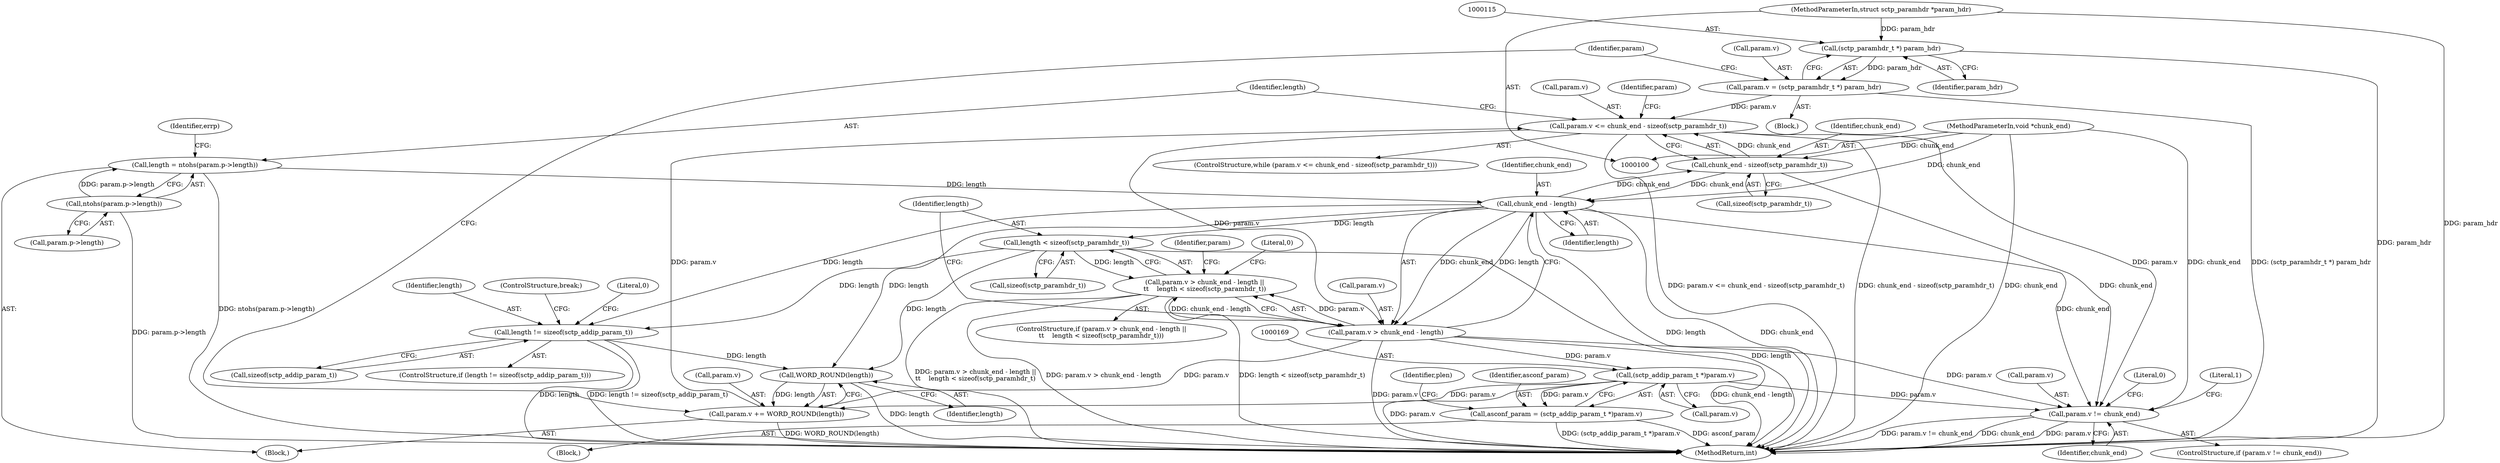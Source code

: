 digraph "1_linux_9de7922bc709eee2f609cd01d98aaedc4cf5ea74_0@API" {
"1000118" [label="(Call,param.v <= chunk_end - sizeof(sctp_paramhdr_t))"];
"1000204" [label="(Call,param.v += WORD_ROUND(length))"];
"1000208" [label="(Call,WORD_ROUND(length))"];
"1000150" [label="(Call,length < sizeof(sctp_paramhdr_t))"];
"1000147" [label="(Call,chunk_end - length)"];
"1000122" [label="(Call,chunk_end - sizeof(sctp_paramhdr_t))"];
"1000103" [label="(MethodParameterIn,void *chunk_end)"];
"1000127" [label="(Call,length = ntohs(param.p->length))"];
"1000129" [label="(Call,ntohs(param.p->length))"];
"1000195" [label="(Call,length != sizeof(sctp_addip_param_t))"];
"1000143" [label="(Call,param.v > chunk_end - length)"];
"1000118" [label="(Call,param.v <= chunk_end - sizeof(sctp_paramhdr_t))"];
"1000110" [label="(Call,param.v = (sctp_paramhdr_t *) param_hdr)"];
"1000114" [label="(Call,(sctp_paramhdr_t *) param_hdr)"];
"1000102" [label="(MethodParameterIn,struct sctp_paramhdr *param_hdr)"];
"1000168" [label="(Call,(sctp_addip_param_t *)param.v)"];
"1000142" [label="(Call,param.v > chunk_end - length ||\n\t\t    length < sizeof(sctp_paramhdr_t))"];
"1000166" [label="(Call,asconf_param = (sctp_addip_param_t *)param.v)"];
"1000211" [label="(Call,param.v != chunk_end)"];
"1000105" [label="(Block,)"];
"1000123" [label="(Identifier,chunk_end)"];
"1000130" [label="(Call,param.p->length)"];
"1000219" [label="(Literal,1)"];
"1000142" [label="(Call,param.v > chunk_end - length ||\n\t\t    length < sizeof(sctp_paramhdr_t))"];
"1000209" [label="(Identifier,length)"];
"1000119" [label="(Call,param.v)"];
"1000212" [label="(Call,param.v)"];
"1000170" [label="(Call,param.v)"];
"1000137" [label="(Identifier,errp)"];
"1000150" [label="(Call,length < sizeof(sctp_paramhdr_t))"];
"1000122" [label="(Call,chunk_end - sizeof(sctp_paramhdr_t))"];
"1000155" [label="(Literal,0)"];
"1000197" [label="(Call,sizeof(sctp_addip_param_t))"];
"1000168" [label="(Call,(sctp_addip_param_t *)param.v)"];
"1000204" [label="(Call,param.v += WORD_ROUND(length))"];
"1000144" [label="(Call,param.v)"];
"1000162" [label="(Block,)"];
"1000124" [label="(Call,sizeof(sctp_paramhdr_t))"];
"1000143" [label="(Call,param.v > chunk_end - length)"];
"1000147" [label="(Call,chunk_end - length)"];
"1000152" [label="(Call,sizeof(sctp_paramhdr_t))"];
"1000126" [label="(Block,)"];
"1000114" [label="(Call,(sctp_paramhdr_t *) param_hdr)"];
"1000116" [label="(Identifier,param_hdr)"];
"1000166" [label="(Call,asconf_param = (sctp_addip_param_t *)param.v)"];
"1000127" [label="(Call,length = ntohs(param.p->length))"];
"1000194" [label="(ControlStructure,if (length != sizeof(sctp_addip_param_t)))"];
"1000148" [label="(Identifier,chunk_end)"];
"1000159" [label="(Identifier,param)"];
"1000167" [label="(Identifier,asconf_param)"];
"1000111" [label="(Call,param.v)"];
"1000117" [label="(ControlStructure,while (param.v <= chunk_end - sizeof(sctp_paramhdr_t)))"];
"1000195" [label="(Call,length != sizeof(sctp_addip_param_t))"];
"1000196" [label="(Identifier,length)"];
"1000174" [label="(Identifier,plen)"];
"1000220" [label="(MethodReturn,int)"];
"1000208" [label="(Call,WORD_ROUND(length))"];
"1000128" [label="(Identifier,length)"];
"1000211" [label="(Call,param.v != chunk_end)"];
"1000102" [label="(MethodParameterIn,struct sctp_paramhdr *param_hdr)"];
"1000213" [label="(Identifier,param)"];
"1000120" [label="(Identifier,param)"];
"1000149" [label="(Identifier,length)"];
"1000215" [label="(Identifier,chunk_end)"];
"1000151" [label="(Identifier,length)"];
"1000110" [label="(Call,param.v = (sctp_paramhdr_t *) param_hdr)"];
"1000205" [label="(Call,param.v)"];
"1000141" [label="(ControlStructure,if (param.v > chunk_end - length ||\n\t\t    length < sizeof(sctp_paramhdr_t)))"];
"1000129" [label="(Call,ntohs(param.p->length))"];
"1000201" [label="(ControlStructure,break;)"];
"1000118" [label="(Call,param.v <= chunk_end - sizeof(sctp_paramhdr_t))"];
"1000200" [label="(Literal,0)"];
"1000103" [label="(MethodParameterIn,void *chunk_end)"];
"1000210" [label="(ControlStructure,if (param.v != chunk_end))"];
"1000217" [label="(Literal,0)"];
"1000118" -> "1000117"  [label="AST: "];
"1000118" -> "1000122"  [label="CFG: "];
"1000119" -> "1000118"  [label="AST: "];
"1000122" -> "1000118"  [label="AST: "];
"1000128" -> "1000118"  [label="CFG: "];
"1000213" -> "1000118"  [label="CFG: "];
"1000118" -> "1000220"  [label="DDG: param.v <= chunk_end - sizeof(sctp_paramhdr_t)"];
"1000118" -> "1000220"  [label="DDG: chunk_end - sizeof(sctp_paramhdr_t)"];
"1000204" -> "1000118"  [label="DDG: param.v"];
"1000110" -> "1000118"  [label="DDG: param.v"];
"1000122" -> "1000118"  [label="DDG: chunk_end"];
"1000118" -> "1000143"  [label="DDG: param.v"];
"1000118" -> "1000211"  [label="DDG: param.v"];
"1000204" -> "1000126"  [label="AST: "];
"1000204" -> "1000208"  [label="CFG: "];
"1000205" -> "1000204"  [label="AST: "];
"1000208" -> "1000204"  [label="AST: "];
"1000120" -> "1000204"  [label="CFG: "];
"1000204" -> "1000220"  [label="DDG: WORD_ROUND(length)"];
"1000208" -> "1000204"  [label="DDG: length"];
"1000143" -> "1000204"  [label="DDG: param.v"];
"1000168" -> "1000204"  [label="DDG: param.v"];
"1000208" -> "1000209"  [label="CFG: "];
"1000209" -> "1000208"  [label="AST: "];
"1000208" -> "1000220"  [label="DDG: length"];
"1000150" -> "1000208"  [label="DDG: length"];
"1000147" -> "1000208"  [label="DDG: length"];
"1000195" -> "1000208"  [label="DDG: length"];
"1000150" -> "1000142"  [label="AST: "];
"1000150" -> "1000152"  [label="CFG: "];
"1000151" -> "1000150"  [label="AST: "];
"1000152" -> "1000150"  [label="AST: "];
"1000142" -> "1000150"  [label="CFG: "];
"1000150" -> "1000220"  [label="DDG: length"];
"1000150" -> "1000142"  [label="DDG: length"];
"1000147" -> "1000150"  [label="DDG: length"];
"1000150" -> "1000195"  [label="DDG: length"];
"1000147" -> "1000143"  [label="AST: "];
"1000147" -> "1000149"  [label="CFG: "];
"1000148" -> "1000147"  [label="AST: "];
"1000149" -> "1000147"  [label="AST: "];
"1000143" -> "1000147"  [label="CFG: "];
"1000147" -> "1000220"  [label="DDG: length"];
"1000147" -> "1000220"  [label="DDG: chunk_end"];
"1000147" -> "1000122"  [label="DDG: chunk_end"];
"1000147" -> "1000143"  [label="DDG: chunk_end"];
"1000147" -> "1000143"  [label="DDG: length"];
"1000122" -> "1000147"  [label="DDG: chunk_end"];
"1000103" -> "1000147"  [label="DDG: chunk_end"];
"1000127" -> "1000147"  [label="DDG: length"];
"1000147" -> "1000195"  [label="DDG: length"];
"1000147" -> "1000211"  [label="DDG: chunk_end"];
"1000122" -> "1000124"  [label="CFG: "];
"1000123" -> "1000122"  [label="AST: "];
"1000124" -> "1000122"  [label="AST: "];
"1000103" -> "1000122"  [label="DDG: chunk_end"];
"1000122" -> "1000211"  [label="DDG: chunk_end"];
"1000103" -> "1000100"  [label="AST: "];
"1000103" -> "1000220"  [label="DDG: chunk_end"];
"1000103" -> "1000211"  [label="DDG: chunk_end"];
"1000127" -> "1000126"  [label="AST: "];
"1000127" -> "1000129"  [label="CFG: "];
"1000128" -> "1000127"  [label="AST: "];
"1000129" -> "1000127"  [label="AST: "];
"1000137" -> "1000127"  [label="CFG: "];
"1000127" -> "1000220"  [label="DDG: ntohs(param.p->length)"];
"1000129" -> "1000127"  [label="DDG: param.p->length"];
"1000129" -> "1000130"  [label="CFG: "];
"1000130" -> "1000129"  [label="AST: "];
"1000129" -> "1000220"  [label="DDG: param.p->length"];
"1000195" -> "1000194"  [label="AST: "];
"1000195" -> "1000197"  [label="CFG: "];
"1000196" -> "1000195"  [label="AST: "];
"1000197" -> "1000195"  [label="AST: "];
"1000200" -> "1000195"  [label="CFG: "];
"1000201" -> "1000195"  [label="CFG: "];
"1000195" -> "1000220"  [label="DDG: length"];
"1000195" -> "1000220"  [label="DDG: length != sizeof(sctp_addip_param_t)"];
"1000143" -> "1000142"  [label="AST: "];
"1000144" -> "1000143"  [label="AST: "];
"1000151" -> "1000143"  [label="CFG: "];
"1000142" -> "1000143"  [label="CFG: "];
"1000143" -> "1000220"  [label="DDG: param.v"];
"1000143" -> "1000220"  [label="DDG: chunk_end - length"];
"1000143" -> "1000142"  [label="DDG: param.v"];
"1000143" -> "1000142"  [label="DDG: chunk_end - length"];
"1000143" -> "1000168"  [label="DDG: param.v"];
"1000143" -> "1000211"  [label="DDG: param.v"];
"1000110" -> "1000105"  [label="AST: "];
"1000110" -> "1000114"  [label="CFG: "];
"1000111" -> "1000110"  [label="AST: "];
"1000114" -> "1000110"  [label="AST: "];
"1000120" -> "1000110"  [label="CFG: "];
"1000110" -> "1000220"  [label="DDG: (sctp_paramhdr_t *) param_hdr"];
"1000114" -> "1000110"  [label="DDG: param_hdr"];
"1000114" -> "1000116"  [label="CFG: "];
"1000115" -> "1000114"  [label="AST: "];
"1000116" -> "1000114"  [label="AST: "];
"1000114" -> "1000220"  [label="DDG: param_hdr"];
"1000102" -> "1000114"  [label="DDG: param_hdr"];
"1000102" -> "1000100"  [label="AST: "];
"1000102" -> "1000220"  [label="DDG: param_hdr"];
"1000168" -> "1000166"  [label="AST: "];
"1000168" -> "1000170"  [label="CFG: "];
"1000169" -> "1000168"  [label="AST: "];
"1000170" -> "1000168"  [label="AST: "];
"1000166" -> "1000168"  [label="CFG: "];
"1000168" -> "1000220"  [label="DDG: param.v"];
"1000168" -> "1000166"  [label="DDG: param.v"];
"1000168" -> "1000211"  [label="DDG: param.v"];
"1000142" -> "1000141"  [label="AST: "];
"1000155" -> "1000142"  [label="CFG: "];
"1000159" -> "1000142"  [label="CFG: "];
"1000142" -> "1000220"  [label="DDG: param.v > chunk_end - length ||\n\t\t    length < sizeof(sctp_paramhdr_t)"];
"1000142" -> "1000220"  [label="DDG: param.v > chunk_end - length"];
"1000142" -> "1000220"  [label="DDG: length < sizeof(sctp_paramhdr_t)"];
"1000166" -> "1000162"  [label="AST: "];
"1000167" -> "1000166"  [label="AST: "];
"1000174" -> "1000166"  [label="CFG: "];
"1000166" -> "1000220"  [label="DDG: (sctp_addip_param_t *)param.v"];
"1000166" -> "1000220"  [label="DDG: asconf_param"];
"1000211" -> "1000210"  [label="AST: "];
"1000211" -> "1000215"  [label="CFG: "];
"1000212" -> "1000211"  [label="AST: "];
"1000215" -> "1000211"  [label="AST: "];
"1000217" -> "1000211"  [label="CFG: "];
"1000219" -> "1000211"  [label="CFG: "];
"1000211" -> "1000220"  [label="DDG: param.v"];
"1000211" -> "1000220"  [label="DDG: param.v != chunk_end"];
"1000211" -> "1000220"  [label="DDG: chunk_end"];
}
